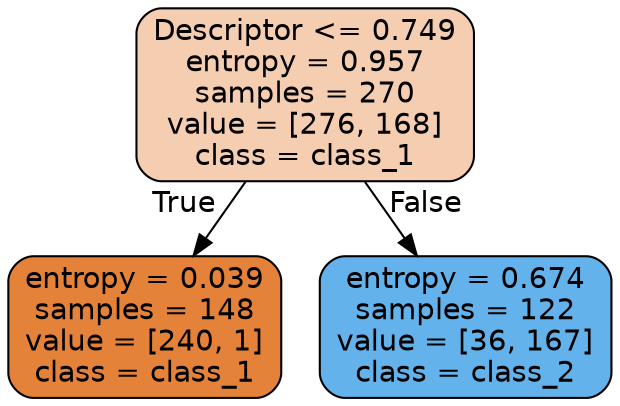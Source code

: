 digraph Tree {
node [shape=box, style="filled, rounded", color="black", fontname="helvetica"] ;
edge [fontname="helvetica"] ;
0 [label="Descriptor <= 0.749\nentropy = 0.957\nsamples = 270\nvalue = [276, 168]\nclass = class_1", fillcolor="#f5ceb2"] ;
1 [label="entropy = 0.039\nsamples = 148\nvalue = [240, 1]\nclass = class_1", fillcolor="#e5823a"] ;
0 -> 1 [labeldistance=2.5, labelangle=45, headlabel="True"] ;
2 [label="entropy = 0.674\nsamples = 122\nvalue = [36, 167]\nclass = class_2", fillcolor="#64b2eb"] ;
0 -> 2 [labeldistance=2.5, labelangle=-45, headlabel="False"] ;
}